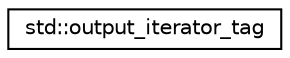 digraph "Graphical Class Hierarchy"
{
  edge [fontname="Helvetica",fontsize="10",labelfontname="Helvetica",labelfontsize="10"];
  node [fontname="Helvetica",fontsize="10",shape=record];
  rankdir="LR";
  Node1 [label="std::output_iterator_tag",height=0.2,width=0.4,color="black", fillcolor="white", style="filled",URL="$structstd_1_1output__iterator__tag.html",tooltip="Marking output iterators. "];
}

